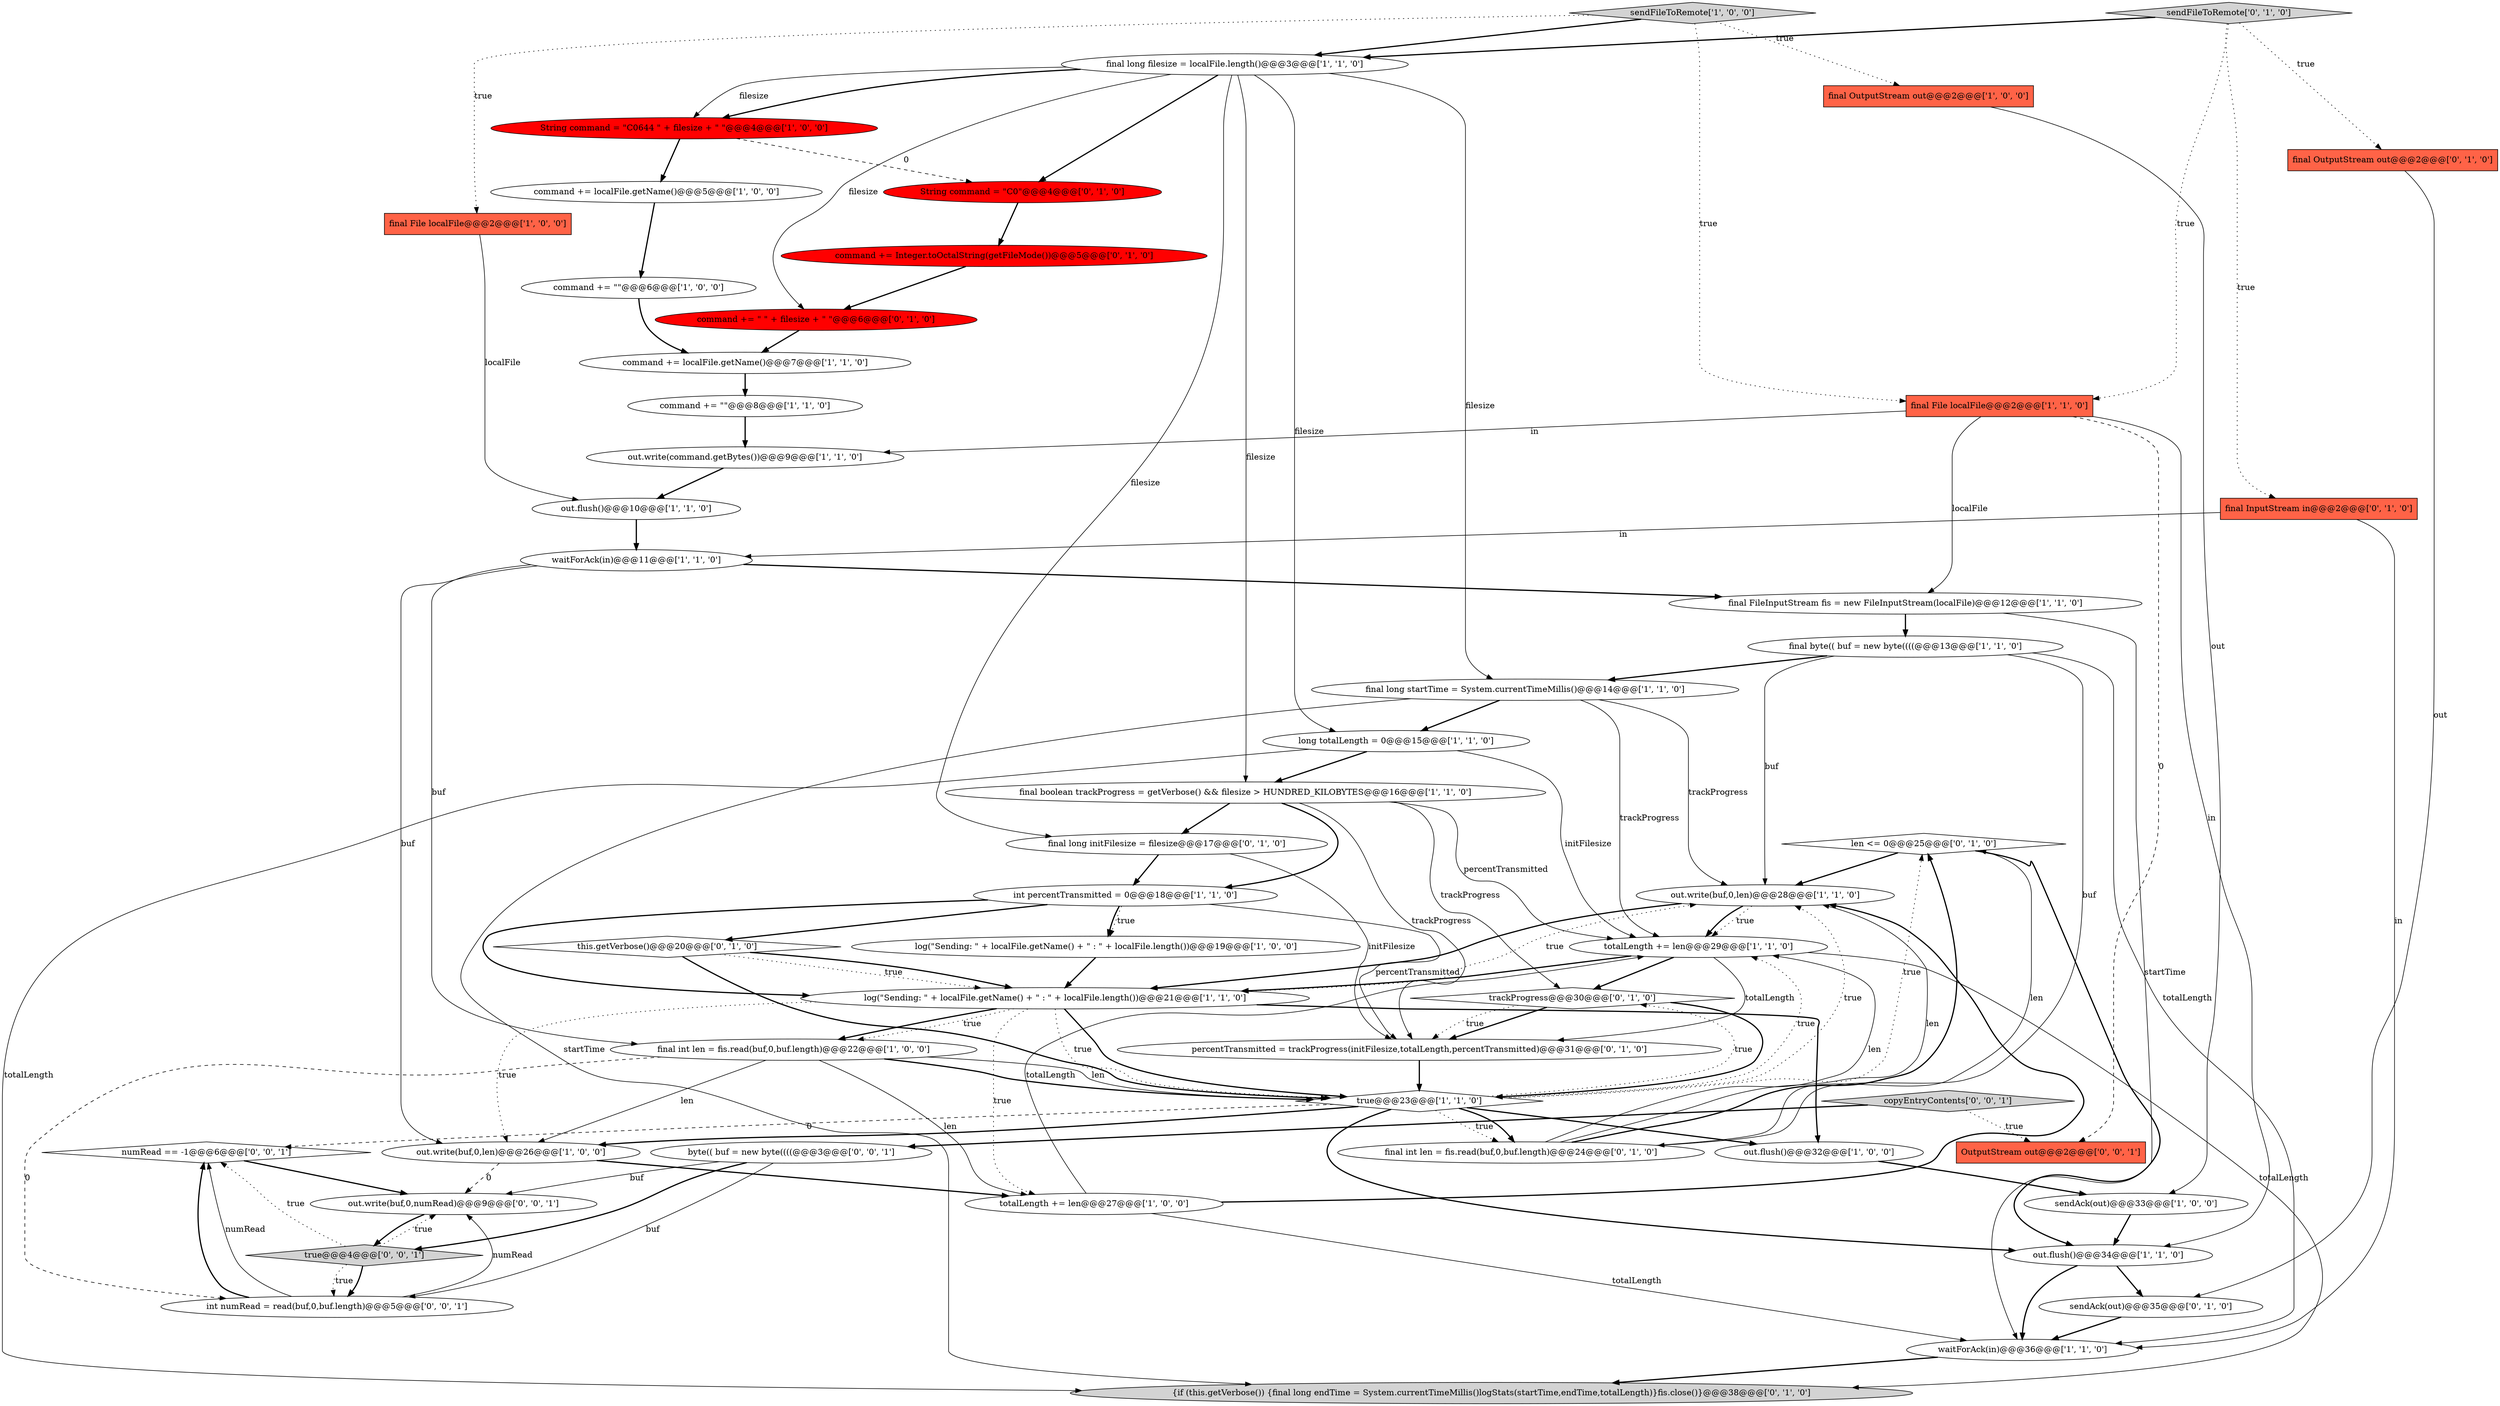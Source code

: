digraph {
34 [style = filled, label = "len <= 0@@@25@@@['0', '1', '0']", fillcolor = white, shape = diamond image = "AAA0AAABBB2BBB"];
47 [style = filled, label = "true@@@4@@@['0', '0', '1']", fillcolor = lightgray, shape = diamond image = "AAA0AAABBB3BBB"];
22 [style = filled, label = "waitForAck(in)@@@11@@@['1', '1', '0']", fillcolor = white, shape = ellipse image = "AAA0AAABBB1BBB"];
18 [style = filled, label = "final byte(( buf = new byte((((@@@13@@@['1', '1', '0']", fillcolor = white, shape = ellipse image = "AAA0AAABBB1BBB"];
6 [style = filled, label = "true@@@23@@@['1', '1', '0']", fillcolor = white, shape = diamond image = "AAA0AAABBB1BBB"];
38 [style = filled, label = "final OutputStream out@@@2@@@['0', '1', '0']", fillcolor = tomato, shape = box image = "AAA0AAABBB2BBB"];
31 [style = filled, label = "trackProgress@@@30@@@['0', '1', '0']", fillcolor = white, shape = diamond image = "AAA0AAABBB2BBB"];
20 [style = filled, label = "out.flush()@@@32@@@['1', '0', '0']", fillcolor = white, shape = ellipse image = "AAA0AAABBB1BBB"];
44 [style = filled, label = "command += Integer.toOctalString(getFileMode())@@@5@@@['0', '1', '0']", fillcolor = red, shape = ellipse image = "AAA1AAABBB2BBB"];
39 [style = filled, label = "sendFileToRemote['0', '1', '0']", fillcolor = lightgray, shape = diamond image = "AAA0AAABBB2BBB"];
26 [style = filled, label = "log(\"Sending: \" + localFile.getName() + \" : \" + localFile.length())@@@19@@@['1', '0', '0']", fillcolor = white, shape = ellipse image = "AAA0AAABBB1BBB"];
7 [style = filled, label = "command += \"\"@@@8@@@['1', '1', '0']", fillcolor = white, shape = ellipse image = "AAA0AAABBB1BBB"];
12 [style = filled, label = "final FileInputStream fis = new FileInputStream(localFile)@@@12@@@['1', '1', '0']", fillcolor = white, shape = ellipse image = "AAA0AAABBB1BBB"];
45 [style = filled, label = "out.write(buf,0,numRead)@@@9@@@['0', '0', '1']", fillcolor = white, shape = ellipse image = "AAA0AAABBB3BBB"];
50 [style = filled, label = "byte(( buf = new byte((((@@@3@@@['0', '0', '1']", fillcolor = white, shape = ellipse image = "AAA0AAABBB3BBB"];
43 [style = filled, label = "sendAck(out)@@@35@@@['0', '1', '0']", fillcolor = white, shape = ellipse image = "AAA0AAABBB2BBB"];
29 [style = filled, label = "final File localFile@@@2@@@['1', '1', '0']", fillcolor = tomato, shape = box image = "AAA0AAABBB1BBB"];
27 [style = filled, label = "command += \"\"@@@6@@@['1', '0', '0']", fillcolor = white, shape = ellipse image = "AAA0AAABBB1BBB"];
23 [style = filled, label = "out.write(buf,0,len)@@@26@@@['1', '0', '0']", fillcolor = white, shape = ellipse image = "AAA0AAABBB1BBB"];
5 [style = filled, label = "out.flush()@@@34@@@['1', '1', '0']", fillcolor = white, shape = ellipse image = "AAA0AAABBB1BBB"];
17 [style = filled, label = "totalLength += len@@@29@@@['1', '1', '0']", fillcolor = white, shape = ellipse image = "AAA0AAABBB1BBB"];
0 [style = filled, label = "log(\"Sending: \" + localFile.getName() + \" : \" + localFile.length())@@@21@@@['1', '1', '0']", fillcolor = white, shape = ellipse image = "AAA0AAABBB1BBB"];
49 [style = filled, label = "int numRead = read(buf,0,buf.length)@@@5@@@['0', '0', '1']", fillcolor = white, shape = ellipse image = "AAA0AAABBB3BBB"];
1 [style = filled, label = "command += localFile.getName()@@@7@@@['1', '1', '0']", fillcolor = white, shape = ellipse image = "AAA0AAABBB1BBB"];
35 [style = filled, label = "final InputStream in@@@2@@@['0', '1', '0']", fillcolor = tomato, shape = box image = "AAA0AAABBB2BBB"];
46 [style = filled, label = "copyEntryContents['0', '0', '1']", fillcolor = lightgray, shape = diamond image = "AAA0AAABBB3BBB"];
19 [style = filled, label = "final long startTime = System.currentTimeMillis()@@@14@@@['1', '1', '0']", fillcolor = white, shape = ellipse image = "AAA0AAABBB1BBB"];
14 [style = filled, label = "final boolean trackProgress = getVerbose() && filesize > HUNDRED_KILOBYTES@@@16@@@['1', '1', '0']", fillcolor = white, shape = ellipse image = "AAA0AAABBB1BBB"];
11 [style = filled, label = "int percentTransmitted = 0@@@18@@@['1', '1', '0']", fillcolor = white, shape = ellipse image = "AAA0AAABBB1BBB"];
24 [style = filled, label = "out.write(buf,0,len)@@@28@@@['1', '1', '0']", fillcolor = white, shape = ellipse image = "AAA0AAABBB1BBB"];
2 [style = filled, label = "sendAck(out)@@@33@@@['1', '0', '0']", fillcolor = white, shape = ellipse image = "AAA0AAABBB1BBB"];
3 [style = filled, label = "long totalLength = 0@@@15@@@['1', '1', '0']", fillcolor = white, shape = ellipse image = "AAA0AAABBB1BBB"];
37 [style = filled, label = "command += \" \" + filesize + \" \"@@@6@@@['0', '1', '0']", fillcolor = red, shape = ellipse image = "AAA1AAABBB2BBB"];
30 [style = filled, label = "out.write(command.getBytes())@@@9@@@['1', '1', '0']", fillcolor = white, shape = ellipse image = "AAA0AAABBB1BBB"];
48 [style = filled, label = "OutputStream out@@@2@@@['0', '0', '1']", fillcolor = tomato, shape = box image = "AAA0AAABBB3BBB"];
25 [style = filled, label = "final OutputStream out@@@2@@@['1', '0', '0']", fillcolor = tomato, shape = box image = "AAA0AAABBB1BBB"];
13 [style = filled, label = "waitForAck(in)@@@36@@@['1', '1', '0']", fillcolor = white, shape = ellipse image = "AAA0AAABBB1BBB"];
41 [style = filled, label = "final long initFilesize = filesize@@@17@@@['0', '1', '0']", fillcolor = white, shape = ellipse image = "AAA0AAABBB2BBB"];
51 [style = filled, label = "numRead == -1@@@6@@@['0', '0', '1']", fillcolor = white, shape = diamond image = "AAA0AAABBB3BBB"];
10 [style = filled, label = "String command = \"C0644 \" + filesize + \" \"@@@4@@@['1', '0', '0']", fillcolor = red, shape = ellipse image = "AAA1AAABBB1BBB"];
21 [style = filled, label = "final long filesize = localFile.length()@@@3@@@['1', '1', '0']", fillcolor = white, shape = ellipse image = "AAA0AAABBB1BBB"];
33 [style = filled, label = "final int len = fis.read(buf,0,buf.length)@@@24@@@['0', '1', '0']", fillcolor = white, shape = ellipse image = "AAA0AAABBB2BBB"];
9 [style = filled, label = "sendFileToRemote['1', '0', '0']", fillcolor = lightgray, shape = diamond image = "AAA0AAABBB1BBB"];
16 [style = filled, label = "command += localFile.getName()@@@5@@@['1', '0', '0']", fillcolor = white, shape = ellipse image = "AAA0AAABBB1BBB"];
4 [style = filled, label = "totalLength += len@@@27@@@['1', '0', '0']", fillcolor = white, shape = ellipse image = "AAA0AAABBB1BBB"];
15 [style = filled, label = "final File localFile@@@2@@@['1', '0', '0']", fillcolor = tomato, shape = box image = "AAA0AAABBB1BBB"];
36 [style = filled, label = "percentTransmitted = trackProgress(initFilesize,totalLength,percentTransmitted)@@@31@@@['0', '1', '0']", fillcolor = white, shape = ellipse image = "AAA0AAABBB2BBB"];
40 [style = filled, label = "String command = \"C0\"@@@4@@@['0', '1', '0']", fillcolor = red, shape = ellipse image = "AAA1AAABBB2BBB"];
8 [style = filled, label = "final int len = fis.read(buf,0,buf.length)@@@22@@@['1', '0', '0']", fillcolor = white, shape = ellipse image = "AAA0AAABBB1BBB"];
28 [style = filled, label = "out.flush()@@@10@@@['1', '1', '0']", fillcolor = white, shape = ellipse image = "AAA0AAABBB1BBB"];
42 [style = filled, label = "this.getVerbose()@@@20@@@['0', '1', '0']", fillcolor = white, shape = diamond image = "AAA0AAABBB2BBB"];
32 [style = filled, label = "{if (this.getVerbose()) {final long endTime = System.currentTimeMillis()logStats(startTime,endTime,totalLength)}fis.close()}@@@38@@@['0', '1', '0']", fillcolor = lightgray, shape = ellipse image = "AAA0AAABBB2BBB"];
3->32 [style = solid, label="totalLength"];
21->10 [style = bold, label=""];
6->31 [style = dotted, label="true"];
7->30 [style = bold, label=""];
18->24 [style = solid, label="buf"];
24->17 [style = dotted, label="true"];
6->51 [style = dashed, label="0"];
49->51 [style = bold, label=""];
8->6 [style = bold, label=""];
41->11 [style = bold, label=""];
15->28 [style = solid, label="localFile"];
0->6 [style = dotted, label="true"];
19->24 [style = solid, label="trackProgress"];
3->17 [style = solid, label="initFilesize"];
47->49 [style = bold, label=""];
25->2 [style = solid, label="out"];
30->28 [style = bold, label=""];
34->24 [style = bold, label=""];
31->6 [style = bold, label=""];
0->24 [style = dotted, label="true"];
46->48 [style = dotted, label="true"];
4->17 [style = solid, label="totalLength"];
24->17 [style = bold, label=""];
12->18 [style = bold, label=""];
9->21 [style = bold, label=""];
0->8 [style = bold, label=""];
9->15 [style = dotted, label="true"];
18->13 [style = solid, label="totalLength"];
46->50 [style = bold, label=""];
14->36 [style = solid, label="trackProgress"];
14->11 [style = bold, label=""];
19->3 [style = bold, label=""];
42->0 [style = dotted, label="true"];
12->13 [style = solid, label="startTime"];
19->32 [style = solid, label="startTime"];
39->35 [style = dotted, label="true"];
36->6 [style = bold, label=""];
11->36 [style = solid, label="percentTransmitted"];
13->32 [style = bold, label=""];
24->0 [style = bold, label=""];
37->1 [style = bold, label=""];
18->19 [style = bold, label=""];
14->17 [style = solid, label="percentTransmitted"];
19->17 [style = solid, label="trackProgress"];
8->6 [style = solid, label="len"];
41->36 [style = solid, label="initFilesize"];
11->26 [style = dotted, label="true"];
39->29 [style = dotted, label="true"];
21->19 [style = solid, label="filesize"];
43->13 [style = bold, label=""];
29->12 [style = solid, label="localFile"];
0->8 [style = dotted, label="true"];
47->49 [style = dotted, label="true"];
26->0 [style = bold, label=""];
49->45 [style = solid, label="numRead"];
38->43 [style = solid, label="out"];
4->13 [style = solid, label="totalLength"];
47->51 [style = dotted, label="true"];
0->20 [style = bold, label=""];
44->37 [style = bold, label=""];
6->33 [style = dotted, label="true"];
11->26 [style = bold, label=""];
6->24 [style = dotted, label="true"];
4->24 [style = bold, label=""];
21->3 [style = solid, label="filesize"];
16->27 [style = bold, label=""];
6->23 [style = bold, label=""];
0->4 [style = dotted, label="true"];
31->36 [style = bold, label=""];
33->24 [style = solid, label="len"];
1->7 [style = bold, label=""];
50->49 [style = solid, label="buf"];
35->22 [style = solid, label="in"];
42->0 [style = bold, label=""];
29->48 [style = dashed, label="0"];
6->20 [style = bold, label=""];
39->21 [style = bold, label=""];
6->5 [style = bold, label=""];
21->14 [style = solid, label="filesize"];
17->0 [style = bold, label=""];
10->40 [style = dashed, label="0"];
10->16 [style = bold, label=""];
51->45 [style = bold, label=""];
6->33 [style = bold, label=""];
17->36 [style = solid, label="totalLength"];
5->13 [style = bold, label=""];
22->8 [style = solid, label="buf"];
29->30 [style = solid, label="in"];
35->13 [style = solid, label="in"];
0->23 [style = dotted, label="true"];
33->34 [style = solid, label="len"];
14->41 [style = bold, label=""];
28->22 [style = bold, label=""];
40->44 [style = bold, label=""];
2->5 [style = bold, label=""];
14->31 [style = solid, label="trackProgress"];
49->51 [style = solid, label="numRead"];
9->29 [style = dotted, label="true"];
27->1 [style = bold, label=""];
21->10 [style = solid, label="filesize"];
0->6 [style = bold, label=""];
34->5 [style = bold, label=""];
17->31 [style = bold, label=""];
39->38 [style = dotted, label="true"];
3->14 [style = bold, label=""];
47->45 [style = dotted, label="true"];
23->45 [style = dashed, label="0"];
23->4 [style = bold, label=""];
8->23 [style = solid, label="len"];
11->42 [style = bold, label=""];
6->17 [style = dotted, label="true"];
9->25 [style = dotted, label="true"];
29->5 [style = solid, label="in"];
33->17 [style = solid, label="len"];
20->2 [style = bold, label=""];
5->43 [style = bold, label=""];
21->37 [style = solid, label="filesize"];
11->0 [style = bold, label=""];
42->6 [style = bold, label=""];
50->47 [style = bold, label=""];
22->12 [style = bold, label=""];
17->32 [style = solid, label="totalLength"];
45->47 [style = bold, label=""];
6->34 [style = dotted, label="true"];
8->4 [style = solid, label="len"];
50->45 [style = solid, label="buf"];
21->41 [style = solid, label="filesize"];
21->40 [style = bold, label=""];
22->23 [style = solid, label="buf"];
33->34 [style = bold, label=""];
18->33 [style = solid, label="buf"];
31->36 [style = dotted, label="true"];
8->49 [style = dashed, label="0"];
}
